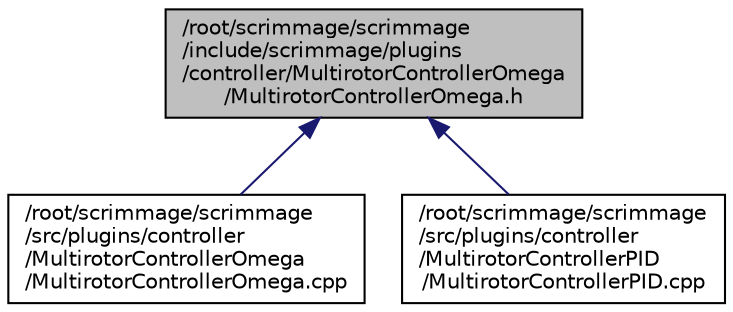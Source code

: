 digraph "/root/scrimmage/scrimmage/include/scrimmage/plugins/controller/MultirotorControllerOmega/MultirotorControllerOmega.h"
{
 // LATEX_PDF_SIZE
  edge [fontname="Helvetica",fontsize="10",labelfontname="Helvetica",labelfontsize="10"];
  node [fontname="Helvetica",fontsize="10",shape=record];
  Node1 [label="/root/scrimmage/scrimmage\l/include/scrimmage/plugins\l/controller/MultirotorControllerOmega\l/MultirotorControllerOmega.h",height=0.2,width=0.4,color="black", fillcolor="grey75", style="filled", fontcolor="black",tooltip="Brief file description."];
  Node1 -> Node2 [dir="back",color="midnightblue",fontsize="10",style="solid",fontname="Helvetica"];
  Node2 [label="/root/scrimmage/scrimmage\l/src/plugins/controller\l/MultirotorControllerOmega\l/MultirotorControllerOmega.cpp",height=0.2,width=0.4,color="black", fillcolor="white", style="filled",URL="$MultirotorControllerOmega_8cpp.html",tooltip="Brief file description."];
  Node1 -> Node3 [dir="back",color="midnightblue",fontsize="10",style="solid",fontname="Helvetica"];
  Node3 [label="/root/scrimmage/scrimmage\l/src/plugins/controller\l/MultirotorControllerPID\l/MultirotorControllerPID.cpp",height=0.2,width=0.4,color="black", fillcolor="white", style="filled",URL="$MultirotorControllerPID_8cpp.html",tooltip="Brief file description."];
}
